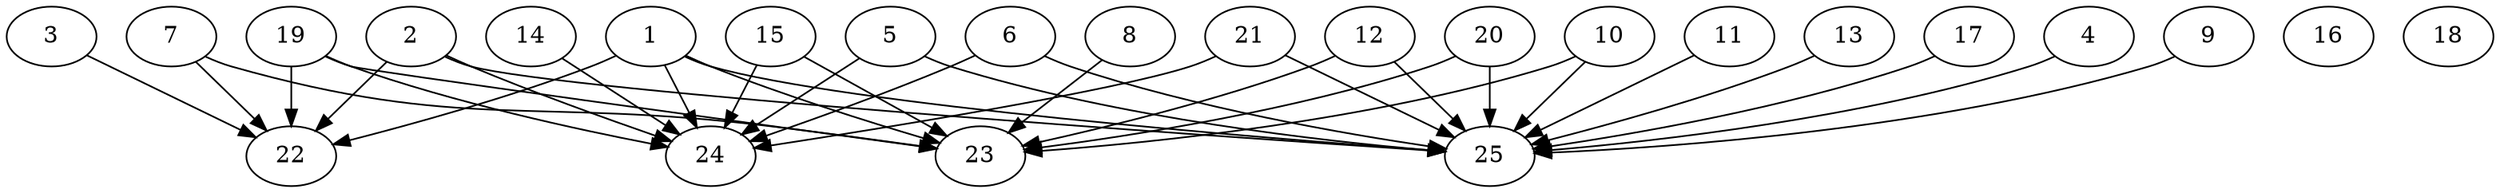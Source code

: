 // DAG automatically generated by daggen at Thu Oct  3 14:00:39 2019
// ./daggen --dot -n 25 --ccr 0.3 --fat 0.9 --regular 0.7 --density 0.9 --mindata 5242880 --maxdata 52428800 
digraph G {
  1 [size="132843520", alpha="0.10", expect_size="39853056"] 
  1 -> 22 [size ="39853056"]
  1 -> 23 [size ="39853056"]
  1 -> 24 [size ="39853056"]
  1 -> 25 [size ="39853056"]
  2 [size="89910613", alpha="0.11", expect_size="26973184"] 
  2 -> 22 [size ="26973184"]
  2 -> 24 [size ="26973184"]
  2 -> 25 [size ="26973184"]
  3 [size="37468160", alpha="0.15", expect_size="11240448"] 
  3 -> 22 [size ="11240448"]
  4 [size="29491200", alpha="0.16", expect_size="8847360"] 
  4 -> 25 [size ="8847360"]
  5 [size="60166827", alpha="0.12", expect_size="18050048"] 
  5 -> 24 [size ="18050048"]
  5 -> 25 [size ="18050048"]
  6 [size="36887893", alpha="0.07", expect_size="11066368"] 
  6 -> 24 [size ="11066368"]
  6 -> 25 [size ="11066368"]
  7 [size="82841600", alpha="0.03", expect_size="24852480"] 
  7 -> 22 [size ="24852480"]
  7 -> 23 [size ="24852480"]
  8 [size="23637333", alpha="0.05", expect_size="7091200"] 
  8 -> 23 [size ="7091200"]
  9 [size="31074987", alpha="0.07", expect_size="9322496"] 
  9 -> 25 [size ="9322496"]
  10 [size="51360427", alpha="0.04", expect_size="15408128"] 
  10 -> 23 [size ="15408128"]
  10 -> 25 [size ="15408128"]
  11 [size="79319040", alpha="0.07", expect_size="23795712"] 
  11 -> 25 [size ="23795712"]
  12 [size="158590293", alpha="0.13", expect_size="47577088"] 
  12 -> 23 [size ="47577088"]
  12 -> 25 [size ="47577088"]
  13 [size="84961280", alpha="0.17", expect_size="25488384"] 
  13 -> 25 [size ="25488384"]
  14 [size="45387093", alpha="0.01", expect_size="13616128"] 
  14 -> 24 [size ="13616128"]
  15 [size="17732267", alpha="0.19", expect_size="5319680"] 
  15 -> 23 [size ="5319680"]
  15 -> 24 [size ="5319680"]
  16 [size="115483307", alpha="0.07", expect_size="34644992"] 
  17 [size="168471893", alpha="0.12", expect_size="50541568"] 
  17 -> 25 [size ="50541568"]
  18 [size="36676267", alpha="0.05", expect_size="11002880"] 
  19 [size="74052267", alpha="0.09", expect_size="22215680"] 
  19 -> 22 [size ="22215680"]
  19 -> 23 [size ="22215680"]
  19 -> 24 [size ="22215680"]
  20 [size="128170667", alpha="0.13", expect_size="38451200"] 
  20 -> 23 [size ="38451200"]
  20 -> 25 [size ="38451200"]
  21 [size="155852800", alpha="0.11", expect_size="46755840"] 
  21 -> 24 [size ="46755840"]
  21 -> 25 [size ="46755840"]
  22 [size="50708480", alpha="0.18", expect_size="15212544"] 
  23 [size="151272107", alpha="0.08", expect_size="45381632"] 
  24 [size="123801600", alpha="0.19", expect_size="37140480"] 
  25 [size="132799147", alpha="0.16", expect_size="39839744"] 
}

